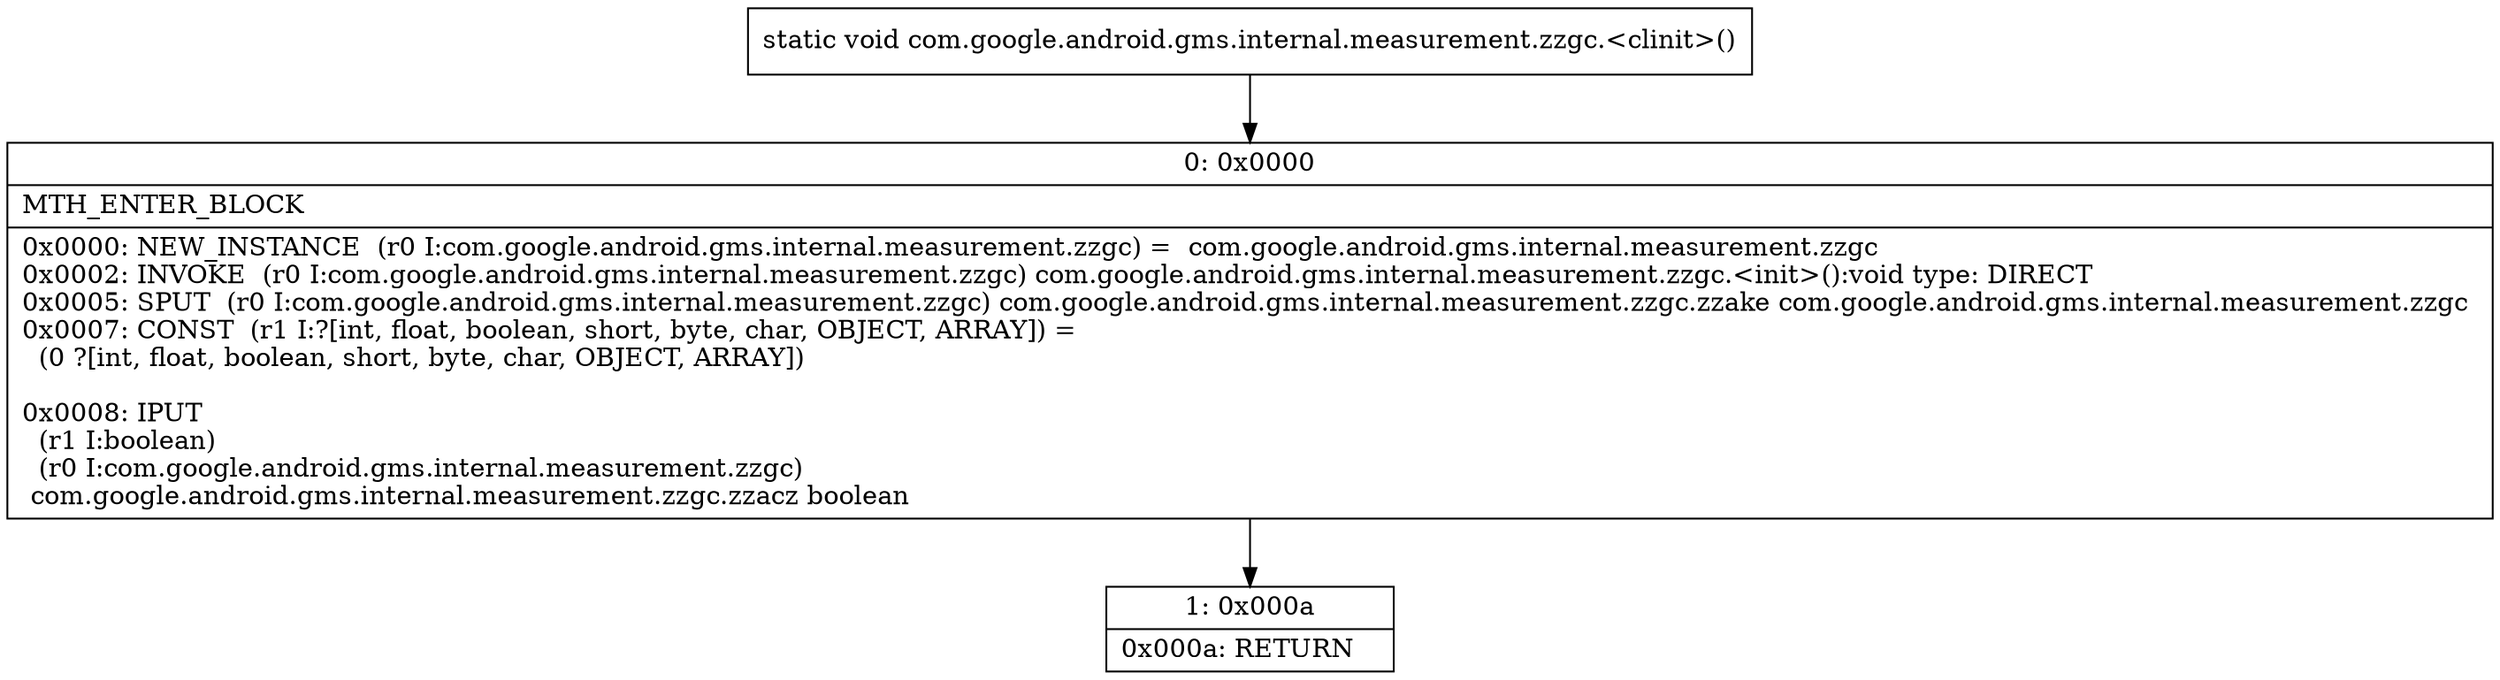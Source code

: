 digraph "CFG forcom.google.android.gms.internal.measurement.zzgc.\<clinit\>()V" {
Node_0 [shape=record,label="{0\:\ 0x0000|MTH_ENTER_BLOCK\l|0x0000: NEW_INSTANCE  (r0 I:com.google.android.gms.internal.measurement.zzgc) =  com.google.android.gms.internal.measurement.zzgc \l0x0002: INVOKE  (r0 I:com.google.android.gms.internal.measurement.zzgc) com.google.android.gms.internal.measurement.zzgc.\<init\>():void type: DIRECT \l0x0005: SPUT  (r0 I:com.google.android.gms.internal.measurement.zzgc) com.google.android.gms.internal.measurement.zzgc.zzake com.google.android.gms.internal.measurement.zzgc \l0x0007: CONST  (r1 I:?[int, float, boolean, short, byte, char, OBJECT, ARRAY]) = \l  (0 ?[int, float, boolean, short, byte, char, OBJECT, ARRAY])\l \l0x0008: IPUT  \l  (r1 I:boolean)\l  (r0 I:com.google.android.gms.internal.measurement.zzgc)\l com.google.android.gms.internal.measurement.zzgc.zzacz boolean \l}"];
Node_1 [shape=record,label="{1\:\ 0x000a|0x000a: RETURN   \l}"];
MethodNode[shape=record,label="{static void com.google.android.gms.internal.measurement.zzgc.\<clinit\>() }"];
MethodNode -> Node_0;
Node_0 -> Node_1;
}

